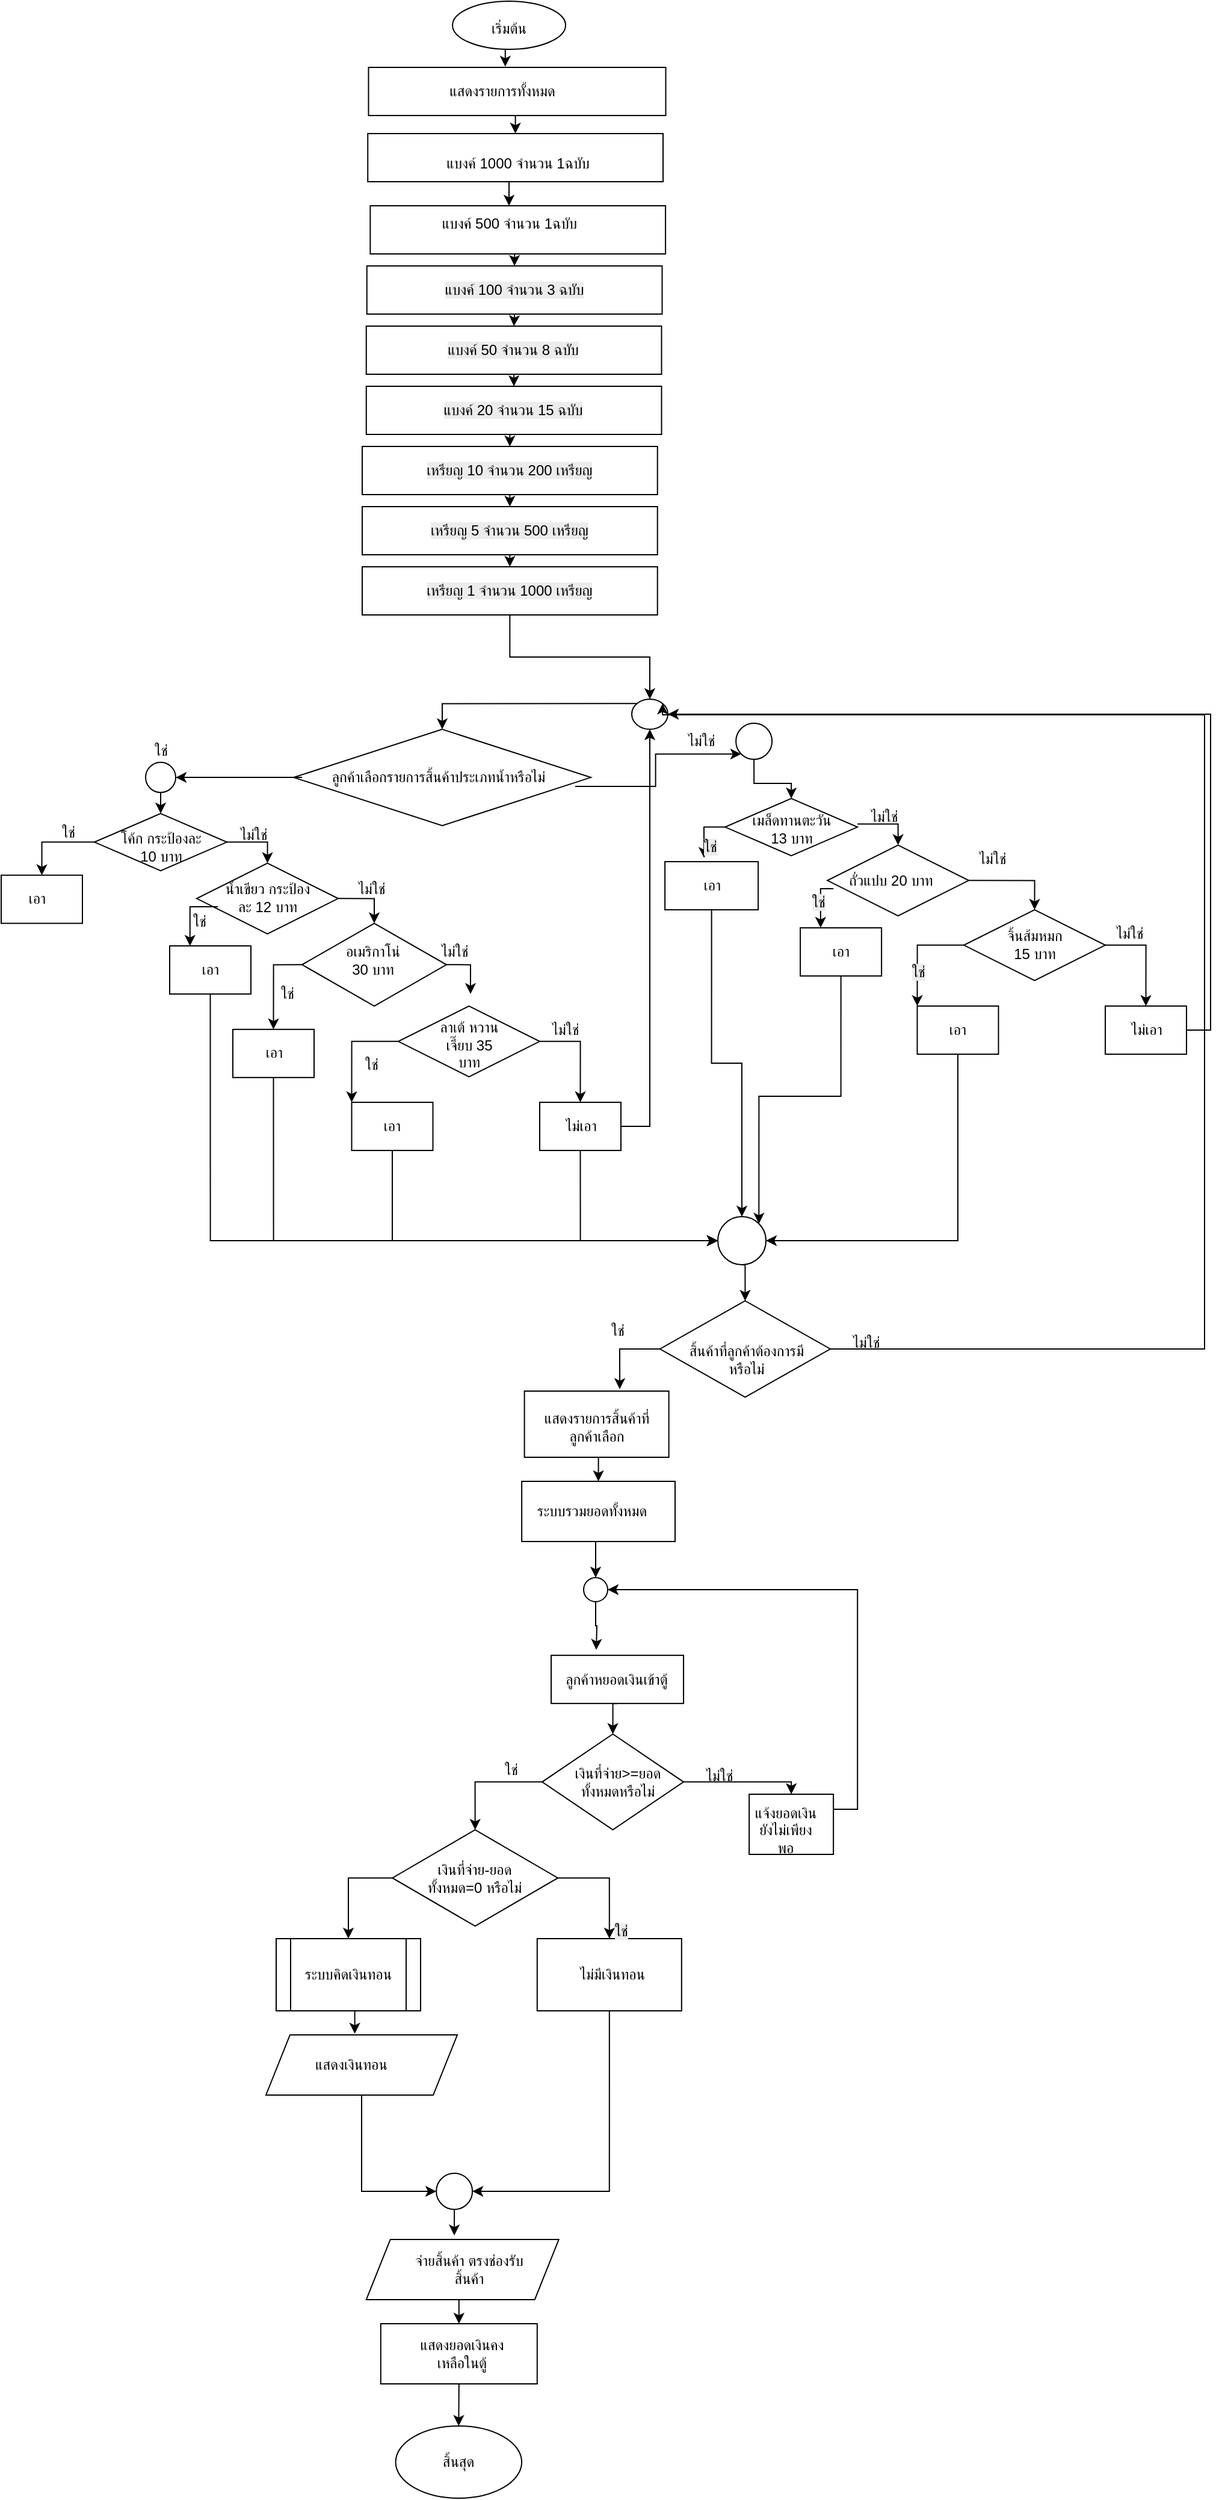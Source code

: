 <mxfile version="28.0.4">
  <diagram name="หน้า-1" id="wSglDHoCZBIzkeZZebmC">
    <mxGraphModel dx="3700" dy="7572" grid="1" gridSize="10" guides="1" tooltips="1" connect="1" arrows="1" fold="1" page="1" pageScale="1" pageWidth="827" pageHeight="1169" math="0" shadow="0">
      <root>
        <mxCell id="0" />
        <mxCell id="1" parent="0" />
        <mxCell id="d61bxinRVv0Ct9735MFJ-1" value="" style="ellipse;whiteSpace=wrap;html=1;" parent="1" vertex="1">
          <mxGeometry x="375.01" y="-5790" width="94" height="40" as="geometry" />
        </mxCell>
        <mxCell id="d61bxinRVv0Ct9735MFJ-2" value="เริ่มต้น" style="text;html=1;align=center;verticalAlign=middle;whiteSpace=wrap;rounded=0;" parent="1" vertex="1">
          <mxGeometry x="379.01" y="-5785" width="86" height="35" as="geometry" />
        </mxCell>
        <mxCell id="mB7ZPO3v0ThOynzuDK_j-57" style="edgeStyle=orthogonalEdgeStyle;rounded=0;orthogonalLoop=1;jettySize=auto;html=1;exitX=0.5;exitY=1;exitDx=0;exitDy=0;entryX=0.5;entryY=0;entryDx=0;entryDy=0;" parent="1" source="d61bxinRVv0Ct9735MFJ-6" target="mB7ZPO3v0ThOynzuDK_j-54" edge="1">
          <mxGeometry relative="1" as="geometry" />
        </mxCell>
        <mxCell id="d61bxinRVv0Ct9735MFJ-6" value="" style="rounded=0;whiteSpace=wrap;html=1;" parent="1" vertex="1">
          <mxGeometry x="305.25" y="-5735" width="247" height="40" as="geometry" />
        </mxCell>
        <mxCell id="d61bxinRVv0Ct9735MFJ-7" value="แสดงรายการทั้งหมด" style="text;html=1;align=center;verticalAlign=middle;whiteSpace=wrap;rounded=0;" parent="1" vertex="1">
          <mxGeometry x="298" y="-5730" width="237" height="30" as="geometry" />
        </mxCell>
        <mxCell id="d61bxinRVv0Ct9735MFJ-9" style="edgeStyle=orthogonalEdgeStyle;rounded=0;orthogonalLoop=1;jettySize=auto;html=1;exitX=0.5;exitY=1;exitDx=0;exitDy=0;entryX=0.455;entryY=-0.015;entryDx=0;entryDy=0;entryPerimeter=0;" parent="1" source="d61bxinRVv0Ct9735MFJ-2" edge="1">
          <mxGeometry relative="1" as="geometry">
            <mxPoint x="418.895" y="-5735.6" as="targetPoint" />
          </mxGeometry>
        </mxCell>
        <mxCell id="d61bxinRVv0Ct9735MFJ-36" value="ใช่" style="text;html=1;align=center;verticalAlign=middle;whiteSpace=wrap;rounded=0;" parent="1" vertex="1">
          <mxGeometry x="102.5" y="-5177.46" width="60" height="20" as="geometry" />
        </mxCell>
        <mxCell id="d61bxinRVv0Ct9735MFJ-41" value="" style="rhombus;whiteSpace=wrap;html=1;" parent="1" vertex="1">
          <mxGeometry x="243" y="-5184.96" width="247" height="80" as="geometry" />
        </mxCell>
        <mxCell id="d61bxinRVv0Ct9735MFJ-47" style="edgeStyle=orthogonalEdgeStyle;rounded=0;orthogonalLoop=1;jettySize=auto;html=1;exitX=0;exitY=0.5;exitDx=0;exitDy=0;" parent="1" source="d61bxinRVv0Ct9735MFJ-45" target="d61bxinRVv0Ct9735MFJ-46" edge="1">
          <mxGeometry relative="1" as="geometry" />
        </mxCell>
        <mxCell id="mB7ZPO3v0ThOynzuDK_j-11" style="edgeStyle=orthogonalEdgeStyle;rounded=0;orthogonalLoop=1;jettySize=auto;html=1;exitX=1;exitY=0.75;exitDx=0;exitDy=0;entryX=0;entryY=1;entryDx=0;entryDy=0;" parent="1" source="d61bxinRVv0Ct9735MFJ-45" target="2FYeQZbK9QGOsvRtoB6J-84" edge="1">
          <mxGeometry relative="1" as="geometry" />
        </mxCell>
        <mxCell id="d61bxinRVv0Ct9735MFJ-45" value="ลูกค้าเลือกรายการสิ้นค้าประเภทน้ำหรือไม่" style="text;html=1;align=center;verticalAlign=middle;whiteSpace=wrap;rounded=0;" parent="1" vertex="1">
          <mxGeometry x="250" y="-5159.96" width="227" height="30" as="geometry" />
        </mxCell>
        <mxCell id="2FYeQZbK9QGOsvRtoB6J-51" style="edgeStyle=orthogonalEdgeStyle;rounded=0;orthogonalLoop=1;jettySize=auto;html=1;exitX=0.5;exitY=1;exitDx=0;exitDy=0;entryX=0.5;entryY=0;entryDx=0;entryDy=0;" parent="1" source="d61bxinRVv0Ct9735MFJ-46" target="d61bxinRVv0Ct9735MFJ-54" edge="1">
          <mxGeometry relative="1" as="geometry" />
        </mxCell>
        <mxCell id="d61bxinRVv0Ct9735MFJ-46" value="" style="ellipse;whiteSpace=wrap;html=1;aspect=fixed;" parent="1" vertex="1">
          <mxGeometry x="120" y="-5157.46" width="25" height="25" as="geometry" />
        </mxCell>
        <mxCell id="d61bxinRVv0Ct9735MFJ-64" style="edgeStyle=orthogonalEdgeStyle;rounded=0;orthogonalLoop=1;jettySize=auto;html=1;exitX=1;exitY=0.5;exitDx=0;exitDy=0;entryX=0.5;entryY=0;entryDx=0;entryDy=0;" parent="1" source="d61bxinRVv0Ct9735MFJ-54" target="d61bxinRVv0Ct9735MFJ-59" edge="1">
          <mxGeometry relative="1" as="geometry" />
        </mxCell>
        <mxCell id="mB7ZPO3v0ThOynzuDK_j-119" style="edgeStyle=orthogonalEdgeStyle;rounded=0;orthogonalLoop=1;jettySize=auto;html=1;exitX=0;exitY=0.5;exitDx=0;exitDy=0;entryX=0.5;entryY=0;entryDx=0;entryDy=0;" parent="1" source="d61bxinRVv0Ct9735MFJ-54" target="d61bxinRVv0Ct9735MFJ-58" edge="1">
          <mxGeometry relative="1" as="geometry" />
        </mxCell>
        <mxCell id="d61bxinRVv0Ct9735MFJ-54" value="" style="rhombus;whiteSpace=wrap;html=1;" parent="1" vertex="1">
          <mxGeometry x="77.5" y="-5114.96" width="110" height="47.5" as="geometry" />
        </mxCell>
        <mxCell id="d61bxinRVv0Ct9735MFJ-55" value="โค้ก กระป้องละ 10 บาท" style="text;html=1;align=center;verticalAlign=middle;whiteSpace=wrap;rounded=0;" parent="1" vertex="1">
          <mxGeometry x="97.5" y="-5094.96" width="70" height="15" as="geometry" />
        </mxCell>
        <mxCell id="d61bxinRVv0Ct9735MFJ-58" value="" style="rounded=0;whiteSpace=wrap;html=1;" parent="1" vertex="1">
          <mxGeometry y="-5063.71" width="67.5" height="40" as="geometry" />
        </mxCell>
        <mxCell id="2FYeQZbK9QGOsvRtoB6J-275" style="edgeStyle=orthogonalEdgeStyle;rounded=0;orthogonalLoop=1;jettySize=auto;html=1;exitX=1;exitY=0.5;exitDx=0;exitDy=0;entryX=0.5;entryY=0;entryDx=0;entryDy=0;" parent="1" source="d61bxinRVv0Ct9735MFJ-59" target="d61bxinRVv0Ct9735MFJ-75" edge="1">
          <mxGeometry relative="1" as="geometry" />
        </mxCell>
        <mxCell id="d61bxinRVv0Ct9735MFJ-59" value="" style="rhombus;whiteSpace=wrap;html=1;" parent="1" vertex="1">
          <mxGeometry x="162.5" y="-5073.71" width="117.5" height="58.75" as="geometry" />
        </mxCell>
        <mxCell id="d61bxinRVv0Ct9735MFJ-66" value="ไม่ใช่" style="text;html=1;align=center;verticalAlign=middle;whiteSpace=wrap;rounded=0;" parent="1" vertex="1">
          <mxGeometry x="180" y="-5107.46" width="60" height="20" as="geometry" />
        </mxCell>
        <mxCell id="d61bxinRVv0Ct9735MFJ-79" style="edgeStyle=orthogonalEdgeStyle;rounded=0;orthogonalLoop=1;jettySize=auto;html=1;exitX=0;exitY=1;exitDx=0;exitDy=0;entryX=0.25;entryY=0;entryDx=0;entryDy=0;" parent="1" source="d61bxinRVv0Ct9735MFJ-67" target="d61bxinRVv0Ct9735MFJ-68" edge="1">
          <mxGeometry relative="1" as="geometry" />
        </mxCell>
        <mxCell id="d61bxinRVv0Ct9735MFJ-67" value="&#xa;&lt;p style=&quot;margin-top:0px; margin-bottom:0px; margin-left:0px; margin-right:0px; -qt-block-indent:0; text-indent:0px;&quot;&gt;น้ำเขียว กระป้องละ 12 บาท&lt;/p&gt;" style="text;html=1;align=center;verticalAlign=middle;whiteSpace=wrap;rounded=0;" parent="1" vertex="1">
          <mxGeometry x="180" y="-5067.46" width="82.5" height="30" as="geometry" />
        </mxCell>
        <mxCell id="mB7ZPO3v0ThOynzuDK_j-120" style="edgeStyle=orthogonalEdgeStyle;rounded=0;orthogonalLoop=1;jettySize=auto;html=1;exitX=0.5;exitY=1;exitDx=0;exitDy=0;entryX=0;entryY=0.5;entryDx=0;entryDy=0;" parent="1" source="d61bxinRVv0Ct9735MFJ-68" target="2FYeQZbK9QGOsvRtoB6J-216" edge="1">
          <mxGeometry relative="1" as="geometry" />
        </mxCell>
        <mxCell id="d61bxinRVv0Ct9735MFJ-68" value="เอา" style="rounded=0;whiteSpace=wrap;html=1;" parent="1" vertex="1">
          <mxGeometry x="140" y="-5004.96" width="67.5" height="40" as="geometry" />
        </mxCell>
        <mxCell id="mB7ZPO3v0ThOynzuDK_j-122" style="edgeStyle=orthogonalEdgeStyle;rounded=0;orthogonalLoop=1;jettySize=auto;html=1;exitX=0.5;exitY=1;exitDx=0;exitDy=0;entryX=0;entryY=0.5;entryDx=0;entryDy=0;" parent="1" source="d61bxinRVv0Ct9735MFJ-69" target="2FYeQZbK9QGOsvRtoB6J-216" edge="1">
          <mxGeometry relative="1" as="geometry" />
        </mxCell>
        <mxCell id="d61bxinRVv0Ct9735MFJ-69" value="เอา" style="rounded=0;whiteSpace=wrap;html=1;" parent="1" vertex="1">
          <mxGeometry x="192.5" y="-4935.58" width="67.5" height="40" as="geometry" />
        </mxCell>
        <mxCell id="-n1Qi3xvomCf6KPYwYrD-12" style="edgeStyle=orthogonalEdgeStyle;rounded=0;orthogonalLoop=1;jettySize=auto;html=1;exitX=1;exitY=0.5;exitDx=0;exitDy=0;entryX=0.5;entryY=1;entryDx=0;entryDy=0;" parent="1" source="d61bxinRVv0Ct9735MFJ-71" target="-n1Qi3xvomCf6KPYwYrD-2" edge="1">
          <mxGeometry relative="1" as="geometry" />
        </mxCell>
        <mxCell id="mB7ZPO3v0ThOynzuDK_j-126" style="edgeStyle=orthogonalEdgeStyle;rounded=0;orthogonalLoop=1;jettySize=auto;html=1;exitX=0.5;exitY=1;exitDx=0;exitDy=0;entryX=0;entryY=0.5;entryDx=0;entryDy=0;" parent="1" source="d61bxinRVv0Ct9735MFJ-71" target="2FYeQZbK9QGOsvRtoB6J-216" edge="1">
          <mxGeometry relative="1" as="geometry" />
        </mxCell>
        <mxCell id="d61bxinRVv0Ct9735MFJ-71" value="&lt;div&gt;ไม่เอา&lt;/div&gt;" style="rounded=0;whiteSpace=wrap;html=1;" parent="1" vertex="1">
          <mxGeometry x="447.5" y="-4874.96" width="67.5" height="40" as="geometry" />
        </mxCell>
        <mxCell id="mB7ZPO3v0ThOynzuDK_j-125" style="edgeStyle=orthogonalEdgeStyle;rounded=0;orthogonalLoop=1;jettySize=auto;html=1;exitX=0.5;exitY=1;exitDx=0;exitDy=0;entryX=0;entryY=0.5;entryDx=0;entryDy=0;" parent="1" source="d61bxinRVv0Ct9735MFJ-72" target="2FYeQZbK9QGOsvRtoB6J-216" edge="1">
          <mxGeometry relative="1" as="geometry" />
        </mxCell>
        <mxCell id="d61bxinRVv0Ct9735MFJ-72" value="เอา" style="rounded=0;whiteSpace=wrap;html=1;" parent="1" vertex="1">
          <mxGeometry x="291.25" y="-4874.96" width="67.5" height="40" as="geometry" />
        </mxCell>
        <mxCell id="d61bxinRVv0Ct9735MFJ-88" style="edgeStyle=orthogonalEdgeStyle;rounded=0;orthogonalLoop=1;jettySize=auto;html=1;exitX=1;exitY=0.5;exitDx=0;exitDy=0;entryX=0.5;entryY=0;entryDx=0;entryDy=0;" parent="1" source="d61bxinRVv0Ct9735MFJ-74" target="d61bxinRVv0Ct9735MFJ-71" edge="1">
          <mxGeometry relative="1" as="geometry" />
        </mxCell>
        <mxCell id="d61bxinRVv0Ct9735MFJ-93" style="edgeStyle=orthogonalEdgeStyle;rounded=0;orthogonalLoop=1;jettySize=auto;html=1;exitX=0;exitY=0.5;exitDx=0;exitDy=0;entryX=0;entryY=0;entryDx=0;entryDy=0;" parent="1" source="d61bxinRVv0Ct9735MFJ-74" target="d61bxinRVv0Ct9735MFJ-72" edge="1">
          <mxGeometry relative="1" as="geometry" />
        </mxCell>
        <mxCell id="d61bxinRVv0Ct9735MFJ-74" value="" style="rhombus;whiteSpace=wrap;html=1;" parent="1" vertex="1">
          <mxGeometry x="330" y="-4954.96" width="117.5" height="58.75" as="geometry" />
        </mxCell>
        <mxCell id="d61bxinRVv0Ct9735MFJ-89" style="edgeStyle=orthogonalEdgeStyle;rounded=0;orthogonalLoop=1;jettySize=auto;html=1;exitX=1;exitY=0.5;exitDx=0;exitDy=0;" parent="1" source="d61bxinRVv0Ct9735MFJ-75" edge="1">
          <mxGeometry relative="1" as="geometry">
            <mxPoint x="390" y="-4964.96" as="targetPoint" />
            <Array as="points">
              <mxPoint x="390" y="-4988.96" />
            </Array>
          </mxGeometry>
        </mxCell>
        <mxCell id="d61bxinRVv0Ct9735MFJ-90" style="edgeStyle=orthogonalEdgeStyle;rounded=0;orthogonalLoop=1;jettySize=auto;html=1;exitX=0;exitY=0.5;exitDx=0;exitDy=0;entryX=0.5;entryY=0;entryDx=0;entryDy=0;" parent="1" source="d61bxinRVv0Ct9735MFJ-75" target="d61bxinRVv0Ct9735MFJ-69" edge="1">
          <mxGeometry relative="1" as="geometry" />
        </mxCell>
        <mxCell id="d61bxinRVv0Ct9735MFJ-75" value="" style="rhombus;whiteSpace=wrap;html=1;" parent="1" vertex="1">
          <mxGeometry x="250" y="-5023.71" width="120" height="68.75" as="geometry" />
        </mxCell>
        <mxCell id="d61bxinRVv0Ct9735MFJ-81" value="&#xa;&lt;p style=&quot;margin-top:0px; margin-bottom:0px; margin-left:0px; margin-right:0px; -qt-block-indent:0; text-indent:0px;&quot;&gt;อเมริกาโน่ 30 บาท&lt;/p&gt;" style="text;html=1;align=center;verticalAlign=middle;whiteSpace=wrap;rounded=0;" parent="1" vertex="1">
          <mxGeometry x="278.75" y="-5014.96" width="60" height="30" as="geometry" />
        </mxCell>
        <mxCell id="d61bxinRVv0Ct9735MFJ-82" value="&#xa;&lt;p style=&quot;margin-top:0px; margin-bottom:0px; margin-left:0px; margin-right:0px; -qt-block-indent:0; text-indent:0px;&quot;&gt;ลาเต้ หวานเจี๊ยบ 35 บาท&lt;/p&gt;" style="text;html=1;align=center;verticalAlign=middle;whiteSpace=wrap;rounded=0;" parent="1" vertex="1">
          <mxGeometry x="358.75" y="-4944.96" width="60" height="30" as="geometry" />
        </mxCell>
        <mxCell id="d61bxinRVv0Ct9735MFJ-65" value="ใช่" style="text;html=1;align=center;verticalAlign=middle;whiteSpace=wrap;rounded=0;" parent="1" vertex="1">
          <mxGeometry x="26.45" y="-5108.71" width="60" height="20" as="geometry" />
        </mxCell>
        <mxCell id="d61bxinRVv0Ct9735MFJ-91" value="เอา" style="text;html=1;align=center;verticalAlign=middle;whiteSpace=wrap;rounded=0;" parent="1" vertex="1">
          <mxGeometry y="-5058.71" width="60" height="30" as="geometry" />
        </mxCell>
        <mxCell id="2FYeQZbK9QGOsvRtoB6J-59" style="edgeStyle=orthogonalEdgeStyle;rounded=0;orthogonalLoop=1;jettySize=auto;html=1;exitX=1;exitY=0.5;exitDx=0;exitDy=0;entryX=0.5;entryY=0;entryDx=0;entryDy=0;" parent="1" target="2FYeQZbK9QGOsvRtoB6J-63" edge="1">
          <mxGeometry relative="1" as="geometry">
            <mxPoint x="711.57" y="-5106.21" as="sourcePoint" />
          </mxGeometry>
        </mxCell>
        <mxCell id="2FYeQZbK9QGOsvRtoB6J-60" value="" style="rhombus;whiteSpace=wrap;html=1;" parent="1" vertex="1">
          <mxGeometry x="601.57" y="-5127.46" width="110" height="47.5" as="geometry" />
        </mxCell>
        <mxCell id="2FYeQZbK9QGOsvRtoB6J-61" value="เมล็ดทานตะวัน 13 บาท" style="text;html=1;align=center;verticalAlign=middle;whiteSpace=wrap;rounded=0;" parent="1" vertex="1">
          <mxGeometry x="621.57" y="-5109.96" width="70" height="15" as="geometry" />
        </mxCell>
        <mxCell id="OEXzTkP8hQ47C8P88cg_-10" style="edgeStyle=orthogonalEdgeStyle;rounded=0;orthogonalLoop=1;jettySize=auto;html=1;exitX=1;exitY=0.5;exitDx=0;exitDy=0;entryX=0.5;entryY=0;entryDx=0;entryDy=0;" parent="1" source="2FYeQZbK9QGOsvRtoB6J-63" target="2FYeQZbK9QGOsvRtoB6J-77" edge="1">
          <mxGeometry relative="1" as="geometry" />
        </mxCell>
        <mxCell id="2FYeQZbK9QGOsvRtoB6J-63" value="" style="rhombus;whiteSpace=wrap;html=1;" parent="1" vertex="1">
          <mxGeometry x="686.57" y="-5088.71" width="117.5" height="58.75" as="geometry" />
        </mxCell>
        <mxCell id="2FYeQZbK9QGOsvRtoB6J-64" value="ไม่ใช่" style="text;html=1;align=center;verticalAlign=middle;whiteSpace=wrap;rounded=0;" parent="1" vertex="1">
          <mxGeometry x="704.07" y="-5122.46" width="60" height="20" as="geometry" />
        </mxCell>
        <mxCell id="2FYeQZbK9QGOsvRtoB6J-65" style="edgeStyle=orthogonalEdgeStyle;rounded=0;orthogonalLoop=1;jettySize=auto;html=1;exitX=0;exitY=1;exitDx=0;exitDy=0;entryX=0.25;entryY=0;entryDx=0;entryDy=0;" parent="1" source="2FYeQZbK9QGOsvRtoB6J-67" target="2FYeQZbK9QGOsvRtoB6J-69" edge="1">
          <mxGeometry relative="1" as="geometry" />
        </mxCell>
        <mxCell id="2FYeQZbK9QGOsvRtoB6J-67" value="&lt;br&gt;&lt;p style=&quot;margin-top:0px; margin-bottom:0px; margin-left:0px; margin-right:0px; -qt-block-indent:0; text-indent:0px;&quot;&gt;ถั่วแปบ 20 บาท&lt;/p&gt;" style="text;html=1;align=center;verticalAlign=middle;whiteSpace=wrap;rounded=0;" parent="1" vertex="1">
          <mxGeometry x="691.57" y="-5082.46" width="95" height="30" as="geometry" />
        </mxCell>
        <mxCell id="mB7ZPO3v0ThOynzuDK_j-131" style="edgeStyle=orthogonalEdgeStyle;rounded=0;orthogonalLoop=1;jettySize=auto;html=1;exitX=0.5;exitY=1;exitDx=0;exitDy=0;entryX=1;entryY=0;entryDx=0;entryDy=0;" parent="1" source="2FYeQZbK9QGOsvRtoB6J-69" target="2FYeQZbK9QGOsvRtoB6J-216" edge="1">
          <mxGeometry relative="1" as="geometry" />
        </mxCell>
        <mxCell id="2FYeQZbK9QGOsvRtoB6J-69" value="เอา" style="rounded=0;whiteSpace=wrap;html=1;" parent="1" vertex="1">
          <mxGeometry x="664.07" y="-5019.96" width="67.5" height="40" as="geometry" />
        </mxCell>
        <mxCell id="-n1Qi3xvomCf6KPYwYrD-14" style="edgeStyle=orthogonalEdgeStyle;rounded=0;orthogonalLoop=1;jettySize=auto;html=1;exitX=1;exitY=0.5;exitDx=0;exitDy=0;entryX=1;entryY=0.5;entryDx=0;entryDy=0;" parent="1" source="2FYeQZbK9QGOsvRtoB6J-72" target="-n1Qi3xvomCf6KPYwYrD-2" edge="1">
          <mxGeometry relative="1" as="geometry" />
        </mxCell>
        <mxCell id="2FYeQZbK9QGOsvRtoB6J-72" value="&lt;div&gt;ไม่เอา&lt;/div&gt;" style="rounded=0;whiteSpace=wrap;html=1;" parent="1" vertex="1">
          <mxGeometry x="917.5" y="-4954.96" width="67.5" height="40" as="geometry" />
        </mxCell>
        <mxCell id="mB7ZPO3v0ThOynzuDK_j-128" style="edgeStyle=orthogonalEdgeStyle;rounded=0;orthogonalLoop=1;jettySize=auto;html=1;exitX=0.5;exitY=1;exitDx=0;exitDy=0;entryX=1;entryY=0.5;entryDx=0;entryDy=0;" parent="1" source="2FYeQZbK9QGOsvRtoB6J-74" target="2FYeQZbK9QGOsvRtoB6J-216" edge="1">
          <mxGeometry relative="1" as="geometry" />
        </mxCell>
        <mxCell id="2FYeQZbK9QGOsvRtoB6J-74" value="เอา" style="rounded=0;whiteSpace=wrap;html=1;" parent="1" vertex="1">
          <mxGeometry x="761.25" y="-4954.96" width="67.5" height="40" as="geometry" />
        </mxCell>
        <mxCell id="2FYeQZbK9QGOsvRtoB6J-75" style="edgeStyle=orthogonalEdgeStyle;rounded=0;orthogonalLoop=1;jettySize=auto;html=1;exitX=1;exitY=0.5;exitDx=0;exitDy=0;entryX=0.5;entryY=0;entryDx=0;entryDy=0;" parent="1" source="2FYeQZbK9QGOsvRtoB6J-77" target="2FYeQZbK9QGOsvRtoB6J-72" edge="1">
          <mxGeometry relative="1" as="geometry" />
        </mxCell>
        <mxCell id="2FYeQZbK9QGOsvRtoB6J-76" style="edgeStyle=orthogonalEdgeStyle;rounded=0;orthogonalLoop=1;jettySize=auto;html=1;exitX=0;exitY=0.5;exitDx=0;exitDy=0;entryX=0;entryY=0;entryDx=0;entryDy=0;" parent="1" source="2FYeQZbK9QGOsvRtoB6J-77" target="2FYeQZbK9QGOsvRtoB6J-74" edge="1">
          <mxGeometry relative="1" as="geometry" />
        </mxCell>
        <mxCell id="2FYeQZbK9QGOsvRtoB6J-77" value="" style="rhombus;whiteSpace=wrap;html=1;" parent="1" vertex="1">
          <mxGeometry x="800" y="-5034.96" width="117.5" height="58.75" as="geometry" />
        </mxCell>
        <mxCell id="2FYeQZbK9QGOsvRtoB6J-82" value="จิ้นส้มหมก 15 บาท" style="text;html=1;align=center;verticalAlign=middle;whiteSpace=wrap;rounded=0;" parent="1" vertex="1">
          <mxGeometry x="828.75" y="-5020.58" width="60" height="30" as="geometry" />
        </mxCell>
        <mxCell id="2FYeQZbK9QGOsvRtoB6J-87" style="edgeStyle=orthogonalEdgeStyle;rounded=0;orthogonalLoop=1;jettySize=auto;html=1;exitX=0.5;exitY=1;exitDx=0;exitDy=0;entryX=0.5;entryY=0;entryDx=0;entryDy=0;" parent="1" source="2FYeQZbK9QGOsvRtoB6J-84" target="2FYeQZbK9QGOsvRtoB6J-60" edge="1">
          <mxGeometry relative="1" as="geometry" />
        </mxCell>
        <mxCell id="2FYeQZbK9QGOsvRtoB6J-84" value="" style="ellipse;whiteSpace=wrap;html=1;aspect=fixed;" parent="1" vertex="1">
          <mxGeometry x="610.57" y="-5190" width="30" height="30" as="geometry" />
        </mxCell>
        <mxCell id="2FYeQZbK9QGOsvRtoB6J-96" style="edgeStyle=orthogonalEdgeStyle;rounded=0;orthogonalLoop=1;jettySize=auto;html=1;exitX=0;exitY=0.5;exitDx=0;exitDy=0;" parent="1" source="2FYeQZbK9QGOsvRtoB6J-88" edge="1">
          <mxGeometry relative="1" as="geometry">
            <mxPoint x="551.57" y="-5054.142" as="targetPoint" />
          </mxGeometry>
        </mxCell>
        <mxCell id="mB7ZPO3v0ThOynzuDK_j-130" style="edgeStyle=orthogonalEdgeStyle;rounded=0;orthogonalLoop=1;jettySize=auto;html=1;exitX=0.5;exitY=1;exitDx=0;exitDy=0;entryX=0.5;entryY=0;entryDx=0;entryDy=0;" parent="1" source="2FYeQZbK9QGOsvRtoB6J-88" target="2FYeQZbK9QGOsvRtoB6J-216" edge="1">
          <mxGeometry relative="1" as="geometry" />
        </mxCell>
        <mxCell id="2FYeQZbK9QGOsvRtoB6J-88" value="เอา" style="rounded=0;whiteSpace=wrap;html=1;" parent="1" vertex="1">
          <mxGeometry x="551.57" y="-5074.96" width="77.5" height="40" as="geometry" />
        </mxCell>
        <mxCell id="2FYeQZbK9QGOsvRtoB6J-90" style="edgeStyle=orthogonalEdgeStyle;rounded=0;orthogonalLoop=1;jettySize=auto;html=1;exitX=0;exitY=0.5;exitDx=0;exitDy=0;entryX=0.419;entryY=-0.078;entryDx=0;entryDy=0;entryPerimeter=0;" parent="1" source="2FYeQZbK9QGOsvRtoB6J-60" target="2FYeQZbK9QGOsvRtoB6J-88" edge="1">
          <mxGeometry relative="1" as="geometry" />
        </mxCell>
        <mxCell id="2FYeQZbK9QGOsvRtoB6J-104" value="ไม่ใช่" style="text;html=1;align=center;verticalAlign=middle;whiteSpace=wrap;rounded=0;" parent="1" vertex="1">
          <mxGeometry x="551.57" y="-5185" width="60" height="20" as="geometry" />
        </mxCell>
        <mxCell id="mB7ZPO3v0ThOynzuDK_j-156" style="edgeStyle=orthogonalEdgeStyle;rounded=0;orthogonalLoop=1;jettySize=auto;html=1;exitX=0.5;exitY=1;exitDx=0;exitDy=0;entryX=0.5;entryY=0;entryDx=0;entryDy=0;" parent="1" source="2FYeQZbK9QGOsvRtoB6J-105" target="mB7ZPO3v0ThOynzuDK_j-22" edge="1">
          <mxGeometry relative="1" as="geometry" />
        </mxCell>
        <mxCell id="2FYeQZbK9QGOsvRtoB6J-105" value="" style="rounded=0;whiteSpace=wrap;html=1;" parent="1" vertex="1">
          <mxGeometry x="432.57" y="-4560" width="127.43" height="50" as="geometry" />
        </mxCell>
        <mxCell id="2FYeQZbK9QGOsvRtoB6J-107" value="ระบบรวมยอดทั้งหมด" style="text;html=1;align=center;verticalAlign=middle;whiteSpace=wrap;rounded=0;" parent="1" vertex="1">
          <mxGeometry x="417.95" y="-4550" width="146.25" height="30" as="geometry" />
        </mxCell>
        <mxCell id="mB7ZPO3v0ThOynzuDK_j-165" style="edgeStyle=orthogonalEdgeStyle;rounded=0;orthogonalLoop=1;jettySize=auto;html=1;exitX=0.5;exitY=1;exitDx=0;exitDy=0;entryX=0.5;entryY=0;entryDx=0;entryDy=0;" parent="1" source="2FYeQZbK9QGOsvRtoB6J-108" target="2FYeQZbK9QGOsvRtoB6J-112" edge="1">
          <mxGeometry relative="1" as="geometry" />
        </mxCell>
        <mxCell id="2FYeQZbK9QGOsvRtoB6J-108" value="" style="rounded=0;whiteSpace=wrap;html=1;" parent="1" vertex="1">
          <mxGeometry x="457.03" y="-4415.42" width="110" height="40" as="geometry" />
        </mxCell>
        <mxCell id="2FYeQZbK9QGOsvRtoB6J-110" value="&lt;font style=&quot;vertical-align: inherit;&quot;&gt;&lt;font style=&quot;vertical-align: inherit;&quot;&gt;ลูกค้าหยอดเงินเข้าตู้&lt;/font&gt;&lt;/font&gt;" style="text;html=1;align=center;verticalAlign=middle;whiteSpace=wrap;rounded=0;rotation=0;" parent="1" vertex="1">
          <mxGeometry x="458.33" y="-4410.42" width="107.42" height="30" as="geometry" />
        </mxCell>
        <mxCell id="mB7ZPO3v0ThOynzuDK_j-172" style="edgeStyle=orthogonalEdgeStyle;rounded=0;orthogonalLoop=1;jettySize=auto;html=1;exitX=1;exitY=0.5;exitDx=0;exitDy=0;entryX=0.5;entryY=0;entryDx=0;entryDy=0;" parent="1" source="2FYeQZbK9QGOsvRtoB6J-112" target="mB7ZPO3v0ThOynzuDK_j-166" edge="1">
          <mxGeometry relative="1" as="geometry">
            <Array as="points">
              <mxPoint x="657" y="-4310" />
            </Array>
          </mxGeometry>
        </mxCell>
        <mxCell id="mB7ZPO3v0ThOynzuDK_j-183" style="edgeStyle=orthogonalEdgeStyle;rounded=0;orthogonalLoop=1;jettySize=auto;html=1;exitX=0;exitY=0.5;exitDx=0;exitDy=0;entryX=0.5;entryY=0;entryDx=0;entryDy=0;" parent="1" source="2FYeQZbK9QGOsvRtoB6J-112" target="mB7ZPO3v0ThOynzuDK_j-181" edge="1">
          <mxGeometry relative="1" as="geometry" />
        </mxCell>
        <mxCell id="2FYeQZbK9QGOsvRtoB6J-112" value="" style="rhombus;whiteSpace=wrap;html=1;" parent="1" vertex="1">
          <mxGeometry x="449.53" y="-4350" width="117.5" height="79.58" as="geometry" />
        </mxCell>
        <mxCell id="2FYeQZbK9QGOsvRtoB6J-122" value="ใช่" style="text;html=1;align=center;verticalAlign=middle;whiteSpace=wrap;rounded=0;" parent="1" vertex="1">
          <mxGeometry x="393.58" y="-4330" width="60" height="20" as="geometry" />
        </mxCell>
        <mxCell id="2FYeQZbK9QGOsvRtoB6J-123" value="ไม่ใช่" style="text;html=1;align=center;verticalAlign=middle;whiteSpace=wrap;rounded=0;" parent="1" vertex="1">
          <mxGeometry x="567.03" y="-4325.21" width="60" height="20" as="geometry" />
        </mxCell>
        <mxCell id="mB7ZPO3v0ThOynzuDK_j-133" style="edgeStyle=orthogonalEdgeStyle;rounded=0;orthogonalLoop=1;jettySize=auto;html=1;exitX=0.5;exitY=1;exitDx=0;exitDy=0;entryX=0.5;entryY=0;entryDx=0;entryDy=0;" parent="1" source="2FYeQZbK9QGOsvRtoB6J-216" target="mB7ZPO3v0ThOynzuDK_j-132" edge="1">
          <mxGeometry relative="1" as="geometry" />
        </mxCell>
        <mxCell id="2FYeQZbK9QGOsvRtoB6J-216" value="" style="ellipse;whiteSpace=wrap;html=1;aspect=fixed;" parent="1" vertex="1">
          <mxGeometry x="595.52" y="-4780" width="40" height="40" as="geometry" />
        </mxCell>
        <mxCell id="mB7ZPO3v0ThOynzuDK_j-222" style="edgeStyle=orthogonalEdgeStyle;rounded=0;orthogonalLoop=1;jettySize=auto;html=1;exitX=0.5;exitY=1;exitDx=0;exitDy=0;entryX=0.5;entryY=0;entryDx=0;entryDy=0;" parent="1" source="2FYeQZbK9QGOsvRtoB6J-246" target="2FYeQZbK9QGOsvRtoB6J-251" edge="1">
          <mxGeometry relative="1" as="geometry" />
        </mxCell>
        <mxCell id="2FYeQZbK9QGOsvRtoB6J-246" value="" style="rounded=0;whiteSpace=wrap;html=1;" parent="1" vertex="1">
          <mxGeometry x="315.41" y="-3860" width="130" height="50" as="geometry" />
        </mxCell>
        <mxCell id="2FYeQZbK9QGOsvRtoB6J-247" value="แสดงยอดเงินคงเหลือในตู้" style="text;html=1;align=center;verticalAlign=middle;whiteSpace=wrap;rounded=0;" parent="1" vertex="1">
          <mxGeometry x="338.0" y="-3850" width="90" height="30" as="geometry" />
        </mxCell>
        <mxCell id="2FYeQZbK9QGOsvRtoB6J-251" value="" style="ellipse;whiteSpace=wrap;html=1;" parent="1" vertex="1">
          <mxGeometry x="327.79" y="-3775" width="104.78" height="60" as="geometry" />
        </mxCell>
        <mxCell id="2FYeQZbK9QGOsvRtoB6J-252" value="สิ้นสุด" style="text;html=1;align=center;verticalAlign=middle;whiteSpace=wrap;rounded=0;" parent="1" vertex="1">
          <mxGeometry x="350.41" y="-3760" width="60" height="30" as="geometry" />
        </mxCell>
        <mxCell id="2FYeQZbK9QGOsvRtoB6J-257" value="ใช่" style="text;html=1;align=center;verticalAlign=middle;whiteSpace=wrap;rounded=0;" parent="1" vertex="1">
          <mxGeometry x="135" y="-5034.96" width="60" height="20" as="geometry" />
        </mxCell>
        <mxCell id="2FYeQZbK9QGOsvRtoB6J-258" value="ใช่" style="text;html=1;align=center;verticalAlign=middle;whiteSpace=wrap;rounded=0;" parent="1" vertex="1">
          <mxGeometry x="207.5" y="-4974.96" width="60" height="20" as="geometry" />
        </mxCell>
        <mxCell id="2FYeQZbK9QGOsvRtoB6J-259" value="ใช่" style="text;html=1;align=center;verticalAlign=middle;whiteSpace=wrap;rounded=0;" parent="1" vertex="1">
          <mxGeometry x="278" y="-4916.21" width="60" height="20" as="geometry" />
        </mxCell>
        <mxCell id="2FYeQZbK9QGOsvRtoB6J-261" value="ไม่ใช่" style="text;html=1;align=center;verticalAlign=middle;whiteSpace=wrap;rounded=0;" parent="1" vertex="1">
          <mxGeometry x="278" y="-5062.46" width="60" height="20" as="geometry" />
        </mxCell>
        <mxCell id="2FYeQZbK9QGOsvRtoB6J-263" value="ไม่ใช่" style="text;html=1;align=center;verticalAlign=middle;whiteSpace=wrap;rounded=0;" parent="1" vertex="1">
          <mxGeometry x="346.57" y="-5009.96" width="60" height="20" as="geometry" />
        </mxCell>
        <mxCell id="2FYeQZbK9QGOsvRtoB6J-265" value="ไม่ใช่" style="text;html=1;align=center;verticalAlign=middle;whiteSpace=wrap;rounded=0;" parent="1" vertex="1">
          <mxGeometry x="794.07" y="-5087.46" width="60" height="20" as="geometry" />
        </mxCell>
        <mxCell id="2FYeQZbK9QGOsvRtoB6J-267" value="ไม่ใช่" style="text;html=1;align=center;verticalAlign=middle;whiteSpace=wrap;rounded=0;" parent="1" vertex="1">
          <mxGeometry x="907.5" y="-5024.96" width="60" height="20" as="geometry" />
        </mxCell>
        <mxCell id="2FYeQZbK9QGOsvRtoB6J-268" value="&#xa;&lt;span style=&quot;color: rgb(0, 0, 0); font-family: Helvetica; font-size: 12px; font-style: normal; font-variant-ligatures: normal; font-variant-caps: normal; font-weight: 400; letter-spacing: normal; orphans: 2; text-align: center; text-indent: 0px; text-transform: none; widows: 2; word-spacing: 0px; -webkit-text-stroke-width: 0px; white-space: normal; background-color: rgb(236, 236, 236); text-decoration-thickness: initial; text-decoration-style: initial; text-decoration-color: initial; display: inline !important; float: none;&quot;&gt;ใช่&lt;/span&gt;&#xa;&#xa;" style="text;whiteSpace=wrap;html=1;" parent="1" vertex="1">
          <mxGeometry x="581.57" y="-5114.96" width="50" height="40" as="geometry" />
        </mxCell>
        <mxCell id="2FYeQZbK9QGOsvRtoB6J-269" value="&lt;span style=&quot;color: rgb(0, 0, 0); font-family: Helvetica; font-size: 12px; font-style: normal; font-variant-ligatures: normal; font-variant-caps: normal; font-weight: 400; letter-spacing: normal; orphans: 2; text-align: center; text-indent: 0px; text-transform: none; widows: 2; word-spacing: 0px; -webkit-text-stroke-width: 0px; white-space: normal; background-color: rgb(236, 236, 236); text-decoration-thickness: initial; text-decoration-style: initial; text-decoration-color: initial; display: inline !important; float: none;&quot;&gt;ใช่&lt;/span&gt;" style="text;whiteSpace=wrap;html=1;" parent="1" vertex="1">
          <mxGeometry x="671.57" y="-5054.96" width="50" height="40" as="geometry" />
        </mxCell>
        <mxCell id="2FYeQZbK9QGOsvRtoB6J-264" value="ไม่ใช่" style="text;html=1;align=center;verticalAlign=middle;whiteSpace=wrap;rounded=0;" parent="1" vertex="1">
          <mxGeometry x="438.75" y="-4944.96" width="60" height="20" as="geometry" />
        </mxCell>
        <mxCell id="7YS0WpvAixQbf6rvU4lR-1" value="&#xa;&lt;span style=&quot;color: rgb(0, 0, 0); font-family: Helvetica; font-size: 12px; font-style: normal; font-variant-ligatures: normal; font-variant-caps: normal; font-weight: 400; letter-spacing: normal; orphans: 2; text-align: center; text-indent: 0px; text-transform: none; widows: 2; word-spacing: 0px; -webkit-text-stroke-width: 0px; white-space: normal; background-color: rgb(236, 236, 236); text-decoration-thickness: initial; text-decoration-style: initial; text-decoration-color: initial; display: inline !important; float: none;&quot;&gt;ใช่&lt;/span&gt;&#xa;&#xa;" style="text;whiteSpace=wrap;html=1;" parent="1" vertex="1">
          <mxGeometry x="755" y="-5010.58" width="50" height="40" as="geometry" />
        </mxCell>
        <mxCell id="mB7ZPO3v0ThOynzuDK_j-107" style="edgeStyle=orthogonalEdgeStyle;rounded=0;orthogonalLoop=1;jettySize=auto;html=1;exitX=0;exitY=0;exitDx=0;exitDy=0;entryX=0.5;entryY=0;entryDx=0;entryDy=0;" parent="1" source="-n1Qi3xvomCf6KPYwYrD-2" target="d61bxinRVv0Ct9735MFJ-41" edge="1">
          <mxGeometry relative="1" as="geometry" />
        </mxCell>
        <mxCell id="-n1Qi3xvomCf6KPYwYrD-2" value="" style="ellipse;whiteSpace=wrap;html=1;" parent="1" vertex="1">
          <mxGeometry x="524" y="-5210" width="30" height="25" as="geometry" />
        </mxCell>
        <mxCell id="mB7ZPO3v0ThOynzuDK_j-6" value="ใช่" style="text;html=1;align=center;verticalAlign=middle;whiteSpace=wrap;rounded=0;" parent="1" vertex="1">
          <mxGeometry x="472.5" y="-4710" width="79.07" height="50" as="geometry" />
        </mxCell>
        <mxCell id="mB7ZPO3v0ThOynzuDK_j-18" value="ไม่ใช่" style="text;html=1;align=center;verticalAlign=middle;whiteSpace=wrap;rounded=0;" parent="1" vertex="1">
          <mxGeometry x="689.02" y="-4690" width="60" height="30" as="geometry" />
        </mxCell>
        <mxCell id="mB7ZPO3v0ThOynzuDK_j-174" style="edgeStyle=orthogonalEdgeStyle;rounded=0;orthogonalLoop=1;jettySize=auto;html=1;exitX=0.5;exitY=1;exitDx=0;exitDy=0;" parent="1" source="mB7ZPO3v0ThOynzuDK_j-22" edge="1">
          <mxGeometry relative="1" as="geometry">
            <mxPoint x="494.5" y="-4420" as="targetPoint" />
          </mxGeometry>
        </mxCell>
        <mxCell id="mB7ZPO3v0ThOynzuDK_j-22" value="" style="ellipse;whiteSpace=wrap;html=1;aspect=fixed;" parent="1" vertex="1">
          <mxGeometry x="484" y="-4480" width="20" height="20" as="geometry" />
        </mxCell>
        <mxCell id="mB7ZPO3v0ThOynzuDK_j-155" style="edgeStyle=orthogonalEdgeStyle;rounded=0;orthogonalLoop=1;jettySize=auto;html=1;exitX=0.5;exitY=1;exitDx=0;exitDy=0;entryX=0.5;entryY=0;entryDx=0;entryDy=0;" parent="1" source="mB7ZPO3v0ThOynzuDK_j-29" target="2FYeQZbK9QGOsvRtoB6J-105" edge="1">
          <mxGeometry relative="1" as="geometry" />
        </mxCell>
        <mxCell id="mB7ZPO3v0ThOynzuDK_j-29" value="" style="rounded=0;whiteSpace=wrap;html=1;" parent="1" vertex="1">
          <mxGeometry x="434.82" y="-4635" width="120" height="55" as="geometry" />
        </mxCell>
        <mxCell id="mB7ZPO3v0ThOynzuDK_j-30" value="แสดงรายการสิ้นค้าที่ลูกค้าเลือก" style="text;html=1;align=center;verticalAlign=middle;whiteSpace=wrap;rounded=0;" parent="1" vertex="1">
          <mxGeometry x="448.32" y="-4620" width="94" height="30" as="geometry" />
        </mxCell>
        <mxCell id="mB7ZPO3v0ThOynzuDK_j-64" style="edgeStyle=orthogonalEdgeStyle;rounded=0;orthogonalLoop=1;jettySize=auto;html=1;exitX=0.5;exitY=1;exitDx=0;exitDy=0;entryX=0.5;entryY=0;entryDx=0;entryDy=0;" parent="1" source="mB7ZPO3v0ThOynzuDK_j-54" target="mB7ZPO3v0ThOynzuDK_j-59" edge="1">
          <mxGeometry relative="1" as="geometry" />
        </mxCell>
        <mxCell id="mB7ZPO3v0ThOynzuDK_j-54" value="" style="rounded=0;whiteSpace=wrap;html=1;" parent="1" vertex="1">
          <mxGeometry x="304.63" y="-5680" width="245.37" height="40" as="geometry" />
        </mxCell>
        <mxCell id="mB7ZPO3v0ThOynzuDK_j-70" style="edgeStyle=orthogonalEdgeStyle;rounded=0;orthogonalLoop=1;jettySize=auto;html=1;exitX=0.5;exitY=1;exitDx=0;exitDy=0;entryX=0.5;entryY=0;entryDx=0;entryDy=0;" parent="1" source="mB7ZPO3v0ThOynzuDK_j-58" target="mB7ZPO3v0ThOynzuDK_j-67" edge="1">
          <mxGeometry relative="1" as="geometry" />
        </mxCell>
        <mxCell id="mB7ZPO3v0ThOynzuDK_j-58" value="" style="rounded=0;whiteSpace=wrap;html=1;" parent="1" vertex="1">
          <mxGeometry x="306.68" y="-5620" width="245.37" height="40" as="geometry" />
        </mxCell>
        <mxCell id="mB7ZPO3v0ThOynzuDK_j-59" value="แบงค์ 500 จำนวน 1ฉบับ" style="text;html=1;align=center;verticalAlign=middle;whiteSpace=wrap;rounded=0;" parent="1" vertex="1">
          <mxGeometry x="348.51" y="-5620" width="147" height="30" as="geometry" />
        </mxCell>
        <mxCell id="mB7ZPO3v0ThOynzuDK_j-65" value="แบงค์ 1000 จำนวน 1ฉบับ" style="text;html=1;align=center;verticalAlign=middle;whiteSpace=wrap;rounded=0;" parent="1" vertex="1">
          <mxGeometry x="356.87" y="-5670" width="144.99" height="30" as="geometry" />
        </mxCell>
        <mxCell id="mB7ZPO3v0ThOynzuDK_j-71" style="edgeStyle=orthogonalEdgeStyle;rounded=0;orthogonalLoop=1;jettySize=auto;html=1;exitX=0.5;exitY=1;exitDx=0;exitDy=0;entryX=0.5;entryY=0;entryDx=0;entryDy=0;" parent="1" source="mB7ZPO3v0ThOynzuDK_j-67" target="mB7ZPO3v0ThOynzuDK_j-68" edge="1">
          <mxGeometry relative="1" as="geometry" />
        </mxCell>
        <mxCell id="mB7ZPO3v0ThOynzuDK_j-67" value="&lt;br&gt;&lt;span style=&quot;color: rgb(0, 0, 0); font-family: Helvetica; font-size: 12px; font-style: normal; font-variant-ligatures: normal; font-variant-caps: normal; font-weight: 400; letter-spacing: normal; orphans: 2; text-align: center; text-indent: 0px; text-transform: none; widows: 2; word-spacing: 0px; -webkit-text-stroke-width: 0px; white-space: normal; background-color: rgb(236, 236, 236); text-decoration-thickness: initial; text-decoration-style: initial; text-decoration-color: initial; float: none; display: inline !important;&quot;&gt;แบงค์ 100 จำนวน 3 ฉบับ&lt;/span&gt;&lt;div&gt;&lt;br/&gt;&lt;/div&gt;" style="rounded=0;whiteSpace=wrap;html=1;" parent="1" vertex="1">
          <mxGeometry x="303.88" y="-5570" width="245.37" height="40" as="geometry" />
        </mxCell>
        <mxCell id="mB7ZPO3v0ThOynzuDK_j-72" style="edgeStyle=orthogonalEdgeStyle;rounded=0;orthogonalLoop=1;jettySize=auto;html=1;exitX=0.5;exitY=1;exitDx=0;exitDy=0;entryX=0.5;entryY=0;entryDx=0;entryDy=0;" parent="1" source="mB7ZPO3v0ThOynzuDK_j-68" target="mB7ZPO3v0ThOynzuDK_j-69" edge="1">
          <mxGeometry relative="1" as="geometry" />
        </mxCell>
        <mxCell id="mB7ZPO3v0ThOynzuDK_j-68" value="&lt;br&gt;&lt;span style=&quot;color: rgb(0, 0, 0); font-family: Helvetica; font-size: 12px; font-style: normal; font-variant-ligatures: normal; font-variant-caps: normal; font-weight: 400; letter-spacing: normal; orphans: 2; text-align: center; text-indent: 0px; text-transform: none; widows: 2; word-spacing: 0px; -webkit-text-stroke-width: 0px; white-space: normal; background-color: rgb(236, 236, 236); text-decoration-thickness: initial; text-decoration-style: initial; text-decoration-color: initial; float: none; display: inline !important;&quot;&gt;แบงค์ 50 จำนวน 8 ฉบับ&lt;/span&gt;&lt;div&gt;&lt;br&gt;&lt;/div&gt;" style="rounded=0;whiteSpace=wrap;html=1;" parent="1" vertex="1">
          <mxGeometry x="303.38" y="-5520" width="245.37" height="40" as="geometry" />
        </mxCell>
        <mxCell id="mB7ZPO3v0ThOynzuDK_j-77" style="edgeStyle=orthogonalEdgeStyle;rounded=0;orthogonalLoop=1;jettySize=auto;html=1;exitX=0.5;exitY=1;exitDx=0;exitDy=0;entryX=0.5;entryY=0;entryDx=0;entryDy=0;" parent="1" source="mB7ZPO3v0ThOynzuDK_j-69" target="mB7ZPO3v0ThOynzuDK_j-73" edge="1">
          <mxGeometry relative="1" as="geometry" />
        </mxCell>
        <mxCell id="mB7ZPO3v0ThOynzuDK_j-69" value="&lt;br&gt;&lt;span style=&quot;color: rgb(0, 0, 0); font-family: Helvetica; font-size: 12px; font-style: normal; font-variant-ligatures: normal; font-variant-caps: normal; font-weight: 400; letter-spacing: normal; orphans: 2; text-align: center; text-indent: 0px; text-transform: none; widows: 2; word-spacing: 0px; -webkit-text-stroke-width: 0px; white-space: normal; background-color: rgb(236, 236, 236); text-decoration-thickness: initial; text-decoration-style: initial; text-decoration-color: initial; float: none; display: inline !important;&quot;&gt;แบงค์ 20 จำนวน 15 ฉบับ&lt;/span&gt;&lt;div&gt;&lt;br&gt;&lt;/div&gt;" style="rounded=0;whiteSpace=wrap;html=1;" parent="1" vertex="1">
          <mxGeometry x="303.38" y="-5470" width="245.37" height="40" as="geometry" />
        </mxCell>
        <mxCell id="mB7ZPO3v0ThOynzuDK_j-78" style="edgeStyle=orthogonalEdgeStyle;rounded=0;orthogonalLoop=1;jettySize=auto;html=1;exitX=0.5;exitY=1;exitDx=0;exitDy=0;entryX=0.5;entryY=0;entryDx=0;entryDy=0;" parent="1" source="mB7ZPO3v0ThOynzuDK_j-73" target="mB7ZPO3v0ThOynzuDK_j-75" edge="1">
          <mxGeometry relative="1" as="geometry" />
        </mxCell>
        <mxCell id="mB7ZPO3v0ThOynzuDK_j-73" value="&lt;br&gt;&lt;span style=&quot;color: rgb(0, 0, 0); font-family: Helvetica; font-size: 12px; font-style: normal; font-variant-ligatures: normal; font-variant-caps: normal; font-weight: 400; letter-spacing: normal; orphans: 2; text-align: center; text-indent: 0px; text-transform: none; widows: 2; word-spacing: 0px; -webkit-text-stroke-width: 0px; white-space: normal; background-color: rgb(236, 236, 236); text-decoration-thickness: initial; text-decoration-style: initial; text-decoration-color: initial; float: none; display: inline !important;&quot;&gt;เหรียญ 10 จำนวน 200 เหรียญ&lt;/span&gt;&lt;div&gt;&lt;br&gt;&lt;/div&gt;" style="rounded=0;whiteSpace=wrap;html=1;" parent="1" vertex="1">
          <mxGeometry x="300" y="-5420" width="245.37" height="40" as="geometry" />
        </mxCell>
        <mxCell id="mB7ZPO3v0ThOynzuDK_j-79" style="edgeStyle=orthogonalEdgeStyle;rounded=0;orthogonalLoop=1;jettySize=auto;html=1;exitX=0.5;exitY=1;exitDx=0;exitDy=0;entryX=0.5;entryY=0;entryDx=0;entryDy=0;" parent="1" source="mB7ZPO3v0ThOynzuDK_j-75" target="mB7ZPO3v0ThOynzuDK_j-76" edge="1">
          <mxGeometry relative="1" as="geometry" />
        </mxCell>
        <mxCell id="mB7ZPO3v0ThOynzuDK_j-75" value="&lt;br&gt;&lt;span style=&quot;color: rgb(0, 0, 0); font-family: Helvetica; font-size: 12px; font-style: normal; font-variant-ligatures: normal; font-variant-caps: normal; font-weight: 400; letter-spacing: normal; orphans: 2; text-align: center; text-indent: 0px; text-transform: none; widows: 2; word-spacing: 0px; -webkit-text-stroke-width: 0px; white-space: normal; background-color: rgb(236, 236, 236); text-decoration-thickness: initial; text-decoration-style: initial; text-decoration-color: initial; float: none; display: inline !important;&quot;&gt;เหรียญ 5 จำนวน 500 เหรียญ&lt;/span&gt;&lt;div&gt;&lt;br&gt;&lt;/div&gt;" style="rounded=0;whiteSpace=wrap;html=1;" parent="1" vertex="1">
          <mxGeometry x="300" y="-5370" width="245.37" height="40" as="geometry" />
        </mxCell>
        <mxCell id="mB7ZPO3v0ThOynzuDK_j-80" style="edgeStyle=orthogonalEdgeStyle;rounded=0;orthogonalLoop=1;jettySize=auto;html=1;exitX=0.5;exitY=1;exitDx=0;exitDy=0;entryX=0.5;entryY=0;entryDx=0;entryDy=0;" parent="1" source="mB7ZPO3v0ThOynzuDK_j-76" target="-n1Qi3xvomCf6KPYwYrD-2" edge="1">
          <mxGeometry relative="1" as="geometry" />
        </mxCell>
        <mxCell id="mB7ZPO3v0ThOynzuDK_j-76" value="&lt;br&gt;&lt;span style=&quot;color: rgb(0, 0, 0); font-family: Helvetica; font-size: 12px; font-style: normal; font-variant-ligatures: normal; font-variant-caps: normal; font-weight: 400; letter-spacing: normal; orphans: 2; text-align: center; text-indent: 0px; text-transform: none; widows: 2; word-spacing: 0px; -webkit-text-stroke-width: 0px; white-space: normal; background-color: rgb(236, 236, 236); text-decoration-thickness: initial; text-decoration-style: initial; text-decoration-color: initial; float: none; display: inline !important;&quot;&gt;เหรียญ 1 จำนวน 1000 เหรียญ&lt;/span&gt;&lt;div&gt;&lt;br&gt;&lt;/div&gt;" style="rounded=0;whiteSpace=wrap;html=1;" parent="1" vertex="1">
          <mxGeometry x="300" y="-5320" width="245.37" height="40" as="geometry" />
        </mxCell>
        <mxCell id="mB7ZPO3v0ThOynzuDK_j-150" style="edgeStyle=orthogonalEdgeStyle;rounded=0;orthogonalLoop=1;jettySize=auto;html=1;exitX=1;exitY=0.5;exitDx=0;exitDy=0;entryX=1;entryY=0;entryDx=0;entryDy=0;" parent="1" source="mB7ZPO3v0ThOynzuDK_j-132" target="-n1Qi3xvomCf6KPYwYrD-2" edge="1">
          <mxGeometry relative="1" as="geometry">
            <Array as="points">
              <mxPoint x="1000" y="-4670" />
              <mxPoint x="1000" y="-5197" />
              <mxPoint x="550" y="-5197" />
            </Array>
          </mxGeometry>
        </mxCell>
        <mxCell id="mB7ZPO3v0ThOynzuDK_j-132" value="" style="rhombus;whiteSpace=wrap;html=1;" parent="1" vertex="1">
          <mxGeometry x="547.45" y="-4710" width="141.57" height="80" as="geometry" />
        </mxCell>
        <mxCell id="mB7ZPO3v0ThOynzuDK_j-134" value="สิ้นค้าที่ลูกค้าต้องการมีหรือไม่" style="text;html=1;align=center;verticalAlign=middle;whiteSpace=wrap;rounded=0;" parent="1" vertex="1">
          <mxGeometry x="563.72" y="-4676" width="111.3" height="30" as="geometry" />
        </mxCell>
        <mxCell id="mB7ZPO3v0ThOynzuDK_j-153" style="edgeStyle=orthogonalEdgeStyle;rounded=0;orthogonalLoop=1;jettySize=auto;html=1;exitX=0;exitY=0.5;exitDx=0;exitDy=0;entryX=0.66;entryY=-0.03;entryDx=0;entryDy=0;entryPerimeter=0;" parent="1" source="mB7ZPO3v0ThOynzuDK_j-132" target="mB7ZPO3v0ThOynzuDK_j-29" edge="1">
          <mxGeometry relative="1" as="geometry" />
        </mxCell>
        <mxCell id="mB7ZPO3v0ThOynzuDK_j-163" value="เงินที่จ่าย&amp;gt;=ยอดทั้งหมดหรือไม่" style="text;html=1;align=center;verticalAlign=middle;whiteSpace=wrap;rounded=0;" parent="1" vertex="1">
          <mxGeometry x="467.29" y="-4325.21" width="90.99" height="30" as="geometry" />
        </mxCell>
        <mxCell id="mB7ZPO3v0ThOynzuDK_j-173" style="edgeStyle=orthogonalEdgeStyle;rounded=0;orthogonalLoop=1;jettySize=auto;html=1;exitX=1;exitY=0.25;exitDx=0;exitDy=0;entryX=1;entryY=0.5;entryDx=0;entryDy=0;" parent="1" source="mB7ZPO3v0ThOynzuDK_j-166" target="mB7ZPO3v0ThOynzuDK_j-22" edge="1">
          <mxGeometry relative="1" as="geometry" />
        </mxCell>
        <mxCell id="mB7ZPO3v0ThOynzuDK_j-166" value="" style="rounded=0;whiteSpace=wrap;html=1;" parent="1" vertex="1">
          <mxGeometry x="621.57" y="-4300" width="70" height="50" as="geometry" />
        </mxCell>
        <mxCell id="mB7ZPO3v0ThOynzuDK_j-167" value="แจ้งยอดเงินยังไม่เพียงพอ" style="text;html=1;align=center;verticalAlign=middle;whiteSpace=wrap;rounded=0;" parent="1" vertex="1">
          <mxGeometry x="623.14" y="-4285.21" width="58.43" height="30" as="geometry" />
        </mxCell>
        <mxCell id="mB7ZPO3v0ThOynzuDK_j-179" value="ระบบคิดเงินทอน" style="text;html=1;align=center;verticalAlign=middle;whiteSpace=wrap;rounded=0;" parent="1" vertex="1">
          <mxGeometry x="250" y="-4165" width="60" height="30" as="geometry" />
        </mxCell>
        <mxCell id="mB7ZPO3v0ThOynzuDK_j-188" style="edgeStyle=orthogonalEdgeStyle;rounded=0;orthogonalLoop=1;jettySize=auto;html=1;exitX=1;exitY=0.5;exitDx=0;exitDy=0;entryX=0.5;entryY=0;entryDx=0;entryDy=0;" parent="1" source="mB7ZPO3v0ThOynzuDK_j-181" target="mB7ZPO3v0ThOynzuDK_j-187" edge="1">
          <mxGeometry relative="1" as="geometry" />
        </mxCell>
        <mxCell id="mB7ZPO3v0ThOynzuDK_j-191" style="edgeStyle=orthogonalEdgeStyle;rounded=0;orthogonalLoop=1;jettySize=auto;html=1;exitX=0;exitY=0.5;exitDx=0;exitDy=0;entryX=0.5;entryY=0;entryDx=0;entryDy=0;" parent="1" source="mB7ZPO3v0ThOynzuDK_j-181" target="mB7ZPO3v0ThOynzuDK_j-190" edge="1">
          <mxGeometry relative="1" as="geometry" />
        </mxCell>
        <mxCell id="mB7ZPO3v0ThOynzuDK_j-181" value="" style="rhombus;whiteSpace=wrap;html=1;" parent="1" vertex="1">
          <mxGeometry x="325.08" y="-4270.42" width="137.5" height="80" as="geometry" />
        </mxCell>
        <mxCell id="mB7ZPO3v0ThOynzuDK_j-185" value="เงินที่จ่าย-ยอดทั้งหมด=0 หรือไม่" style="text;html=1;align=center;verticalAlign=middle;whiteSpace=wrap;rounded=0;" parent="1" vertex="1">
          <mxGeometry x="342.24" y="-4243.13" width="103.17" height="25.42" as="geometry" />
        </mxCell>
        <mxCell id="mB7ZPO3v0ThOynzuDK_j-196" style="edgeStyle=orthogonalEdgeStyle;rounded=0;orthogonalLoop=1;jettySize=auto;html=1;exitX=0.5;exitY=1;exitDx=0;exitDy=0;entryX=1;entryY=0.5;entryDx=0;entryDy=0;" parent="1" source="mB7ZPO3v0ThOynzuDK_j-187" target="mB7ZPO3v0ThOynzuDK_j-193" edge="1">
          <mxGeometry relative="1" as="geometry" />
        </mxCell>
        <mxCell id="mB7ZPO3v0ThOynzuDK_j-187" value="" style="rounded=0;whiteSpace=wrap;html=1;" parent="1" vertex="1">
          <mxGeometry x="445.41" y="-4180" width="120" height="60" as="geometry" />
        </mxCell>
        <mxCell id="mB7ZPO3v0ThOynzuDK_j-189" value="&lt;span style=&quot;color: rgb(0, 0, 0); font-family: Helvetica; font-size: 12px; font-style: normal; font-variant-ligatures: normal; font-variant-caps: normal; font-weight: 400; letter-spacing: normal; orphans: 2; text-align: center; text-indent: 0px; text-transform: none; widows: 2; word-spacing: 0px; -webkit-text-stroke-width: 0px; white-space: normal; background-color: rgb(236, 236, 236); text-decoration-thickness: initial; text-decoration-style: initial; text-decoration-color: initial; display: inline !important; float: none;&quot;&gt;ใช่&lt;/span&gt;" style="text;whiteSpace=wrap;html=1;" parent="1" vertex="1">
          <mxGeometry x="508.28" y="-4200" width="50" height="40" as="geometry" />
        </mxCell>
        <mxCell id="mB7ZPO3v0ThOynzuDK_j-201" style="edgeStyle=orthogonalEdgeStyle;rounded=0;orthogonalLoop=1;jettySize=auto;html=1;exitX=0.5;exitY=1;exitDx=0;exitDy=0;entryX=0.5;entryY=0;entryDx=0;entryDy=0;" parent="1" source="mB7ZPO3v0ThOynzuDK_j-190" edge="1">
          <mxGeometry relative="1" as="geometry">
            <mxPoint x="293.82" y="-4101" as="targetPoint" />
          </mxGeometry>
        </mxCell>
        <mxCell id="mB7ZPO3v0ThOynzuDK_j-190" value="" style="shape=process;whiteSpace=wrap;html=1;backgroundOutline=1;" parent="1" vertex="1">
          <mxGeometry x="228.51" y="-4180" width="120" height="60" as="geometry" />
        </mxCell>
        <mxCell id="mB7ZPO3v0ThOynzuDK_j-192" value="ระบบคิดเงินทอน" style="text;html=1;align=center;verticalAlign=middle;resizable=0;points=[];autosize=1;strokeColor=none;fillColor=none;" parent="1" vertex="1">
          <mxGeometry x="238" y="-4165" width="100" height="30" as="geometry" />
        </mxCell>
        <mxCell id="mB7ZPO3v0ThOynzuDK_j-193" value="" style="ellipse;whiteSpace=wrap;html=1;aspect=fixed;" parent="1" vertex="1">
          <mxGeometry x="361.57" y="-3985" width="30" height="30" as="geometry" />
        </mxCell>
        <mxCell id="mB7ZPO3v0ThOynzuDK_j-197" value="ไม่มีเงินทอน" style="text;html=1;align=center;verticalAlign=middle;whiteSpace=wrap;rounded=0;" parent="1" vertex="1">
          <mxGeometry x="478.28" y="-4165" width="60" height="30" as="geometry" />
        </mxCell>
        <mxCell id="mB7ZPO3v0ThOynzuDK_j-206" style="edgeStyle=orthogonalEdgeStyle;rounded=0;orthogonalLoop=1;jettySize=auto;html=1;exitX=0.5;exitY=1;exitDx=0;exitDy=0;entryX=0.437;entryY=0.033;entryDx=0;entryDy=0;entryPerimeter=0;" parent="1" source="mB7ZPO3v0ThOynzuDK_j-193" edge="1">
          <mxGeometry relative="1" as="geometry">
            <mxPoint x="376.522" y="-3933.35" as="targetPoint" />
          </mxGeometry>
        </mxCell>
        <mxCell id="mB7ZPO3v0ThOynzuDK_j-212" style="edgeStyle=orthogonalEdgeStyle;rounded=0;orthogonalLoop=1;jettySize=auto;html=1;exitX=0.5;exitY=1;exitDx=0;exitDy=0;entryX=0;entryY=0.5;entryDx=0;entryDy=0;" parent="1" source="mB7ZPO3v0ThOynzuDK_j-209" target="mB7ZPO3v0ThOynzuDK_j-193" edge="1">
          <mxGeometry relative="1" as="geometry" />
        </mxCell>
        <mxCell id="mB7ZPO3v0ThOynzuDK_j-209" value="" style="shape=parallelogram;perimeter=parallelogramPerimeter;whiteSpace=wrap;html=1;fixedSize=1;" parent="1" vertex="1">
          <mxGeometry x="220" y="-4100" width="159.01" height="50" as="geometry" />
        </mxCell>
        <mxCell id="mB7ZPO3v0ThOynzuDK_j-211" value="แสดงเงินทอน" style="text;html=1;align=center;verticalAlign=middle;whiteSpace=wrap;rounded=0;" parent="1" vertex="1">
          <mxGeometry x="240.24" y="-4091" width="102" height="31" as="geometry" />
        </mxCell>
        <mxCell id="mB7ZPO3v0ThOynzuDK_j-216" style="edgeStyle=orthogonalEdgeStyle;rounded=0;orthogonalLoop=1;jettySize=auto;html=1;exitX=0.5;exitY=1;exitDx=0;exitDy=0;entryX=0.5;entryY=0;entryDx=0;entryDy=0;" parent="1" source="mB7ZPO3v0ThOynzuDK_j-214" target="2FYeQZbK9QGOsvRtoB6J-246" edge="1">
          <mxGeometry relative="1" as="geometry" />
        </mxCell>
        <mxCell id="mB7ZPO3v0ThOynzuDK_j-214" value="" style="shape=parallelogram;perimeter=parallelogramPerimeter;whiteSpace=wrap;html=1;fixedSize=1;" parent="1" vertex="1">
          <mxGeometry x="303.38" y="-3930" width="160" height="50" as="geometry" />
        </mxCell>
        <mxCell id="mB7ZPO3v0ThOynzuDK_j-215" value="จ่ายสิ้นค้า ตรงช่องรับสิ้นค้า" style="text;html=1;align=center;verticalAlign=middle;whiteSpace=wrap;rounded=0;" parent="1" vertex="1">
          <mxGeometry x="336.5" y="-3920" width="103.5" height="30" as="geometry" />
        </mxCell>
      </root>
    </mxGraphModel>
  </diagram>
</mxfile>
